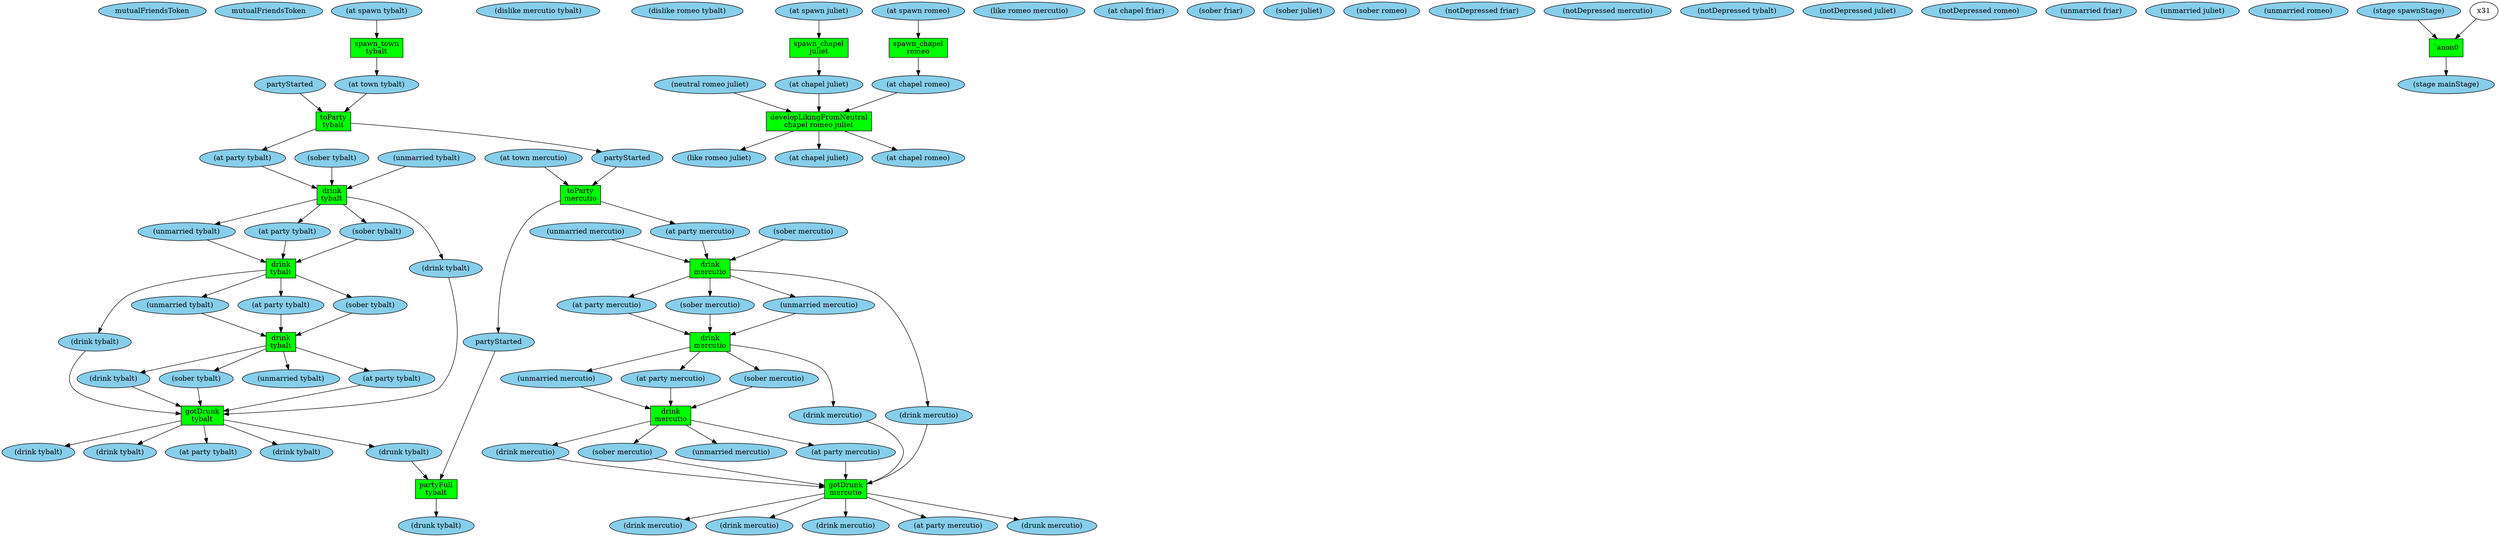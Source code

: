 digraph {
x27 [style=filled,fillcolor=skyblue,label="mutualFriendsToken"];
x26 [style=filled,fillcolor=skyblue,label="mutualFriendsToken"];
x25 [style=filled,fillcolor=skyblue,label="partyStarted"];
x24 [style=filled,fillcolor=skyblue,label="(dislike mercutio tybalt)"];
x23 [style=filled,fillcolor=skyblue,label="(dislike romeo tybalt)"];
x22 [style=filled,fillcolor=skyblue,label="(neutral romeo juliet)"];
x21 [style=filled,fillcolor=skyblue,label="(like romeo mercutio)"];
x20 [style=filled,fillcolor=skyblue,label="(at chapel friar)"];
x19 [style=filled,fillcolor=skyblue,label="(at town mercutio)"];
x18 [style=filled,fillcolor=skyblue,label="(at spawn tybalt)"];
x17 [style=filled,fillcolor=skyblue,label="(at spawn juliet)"];
x16 [style=filled,fillcolor=skyblue,label="(at spawn romeo)"];
x15 [style=filled,fillcolor=skyblue,label="(sober friar)"];
x14 [style=filled,fillcolor=skyblue,label="(sober mercutio)"];
x13 [style=filled,fillcolor=skyblue,label="(sober tybalt)"];
x12 [style=filled,fillcolor=skyblue,label="(sober juliet)"];
x11 [style=filled,fillcolor=skyblue,label="(sober romeo)"];
x10 [style=filled,fillcolor=skyblue,label="(notDepressed friar)"];
x9 [style=filled,fillcolor=skyblue,label="(notDepressed mercutio)"];
x8 [style=filled,fillcolor=skyblue,label="(notDepressed tybalt)"];
x7 [style=filled,fillcolor=skyblue,label="(notDepressed juliet)"];
x6 [style=filled,fillcolor=skyblue,label="(notDepressed romeo)"];
x5 [style=filled,fillcolor=skyblue,label="(unmarried friar)"];
x4 [style=filled,fillcolor=skyblue,label="(unmarried mercutio)"];
x3 [style=filled,fillcolor=skyblue,label="(unmarried tybalt)"];
x2 [style=filled,fillcolor=skyblue,label="(unmarried juliet)"];
x1 [style=filled,fillcolor=skyblue,label="(unmarried romeo)"];
x0 [style=filled,fillcolor=skyblue,label="(stage spawnStage)"];
t0 [shape=box,style=filled,fillcolor=green,label="spawn_chapel\njuliet"];
x28 [style=filled,fillcolor=skyblue,label="(at chapel juliet)"];
x17 -> t0;
t0 -> x28;
t1 [shape=box,style=filled,fillcolor=green,label="spawn_town\ntybalt"];
x29 [style=filled,fillcolor=skyblue,label="(at town tybalt)"];
x18 -> t1;
t1 -> x29;
t2 [shape=box,style=filled,fillcolor=green,label="spawn_chapel\nromeo"];
x30 [style=filled,fillcolor=skyblue,label="(at chapel romeo)"];
x16 -> t2;
t2 -> x30;
t3 [shape=box,style=filled,fillcolor=green,label="`anon0\n"];
x32 [style=filled,fillcolor=skyblue,label="(stage mainStage)"];
x0 -> t3;
x31 -> t3;
t3 -> x32;
t4 [shape=box,style=filled,fillcolor=green,label="toParty\ntybalt"];
x34 [style=filled,fillcolor=skyblue,label="(at party tybalt)"];
x33 [style=filled,fillcolor=skyblue,label="partyStarted"];
x25 -> t4;
x29 -> t4;
t4 -> x34;
t4 -> x33;
t5 [shape=box,style=filled,fillcolor=green,label="toParty\nmercutio"];
x36 [style=filled,fillcolor=skyblue,label="(at party mercutio)"];
x35 [style=filled,fillcolor=skyblue,label="partyStarted"];
x33 -> t5;
x19 -> t5;
t5 -> x36;
t5 -> x35;
t6 [shape=box,style=filled,fillcolor=green,label="developLikingFromNeutral\nchapel romeo juliet"];
x39 [style=filled,fillcolor=skyblue,label="(like romeo juliet)"];
x38 [style=filled,fillcolor=skyblue,label="(at chapel juliet)"];
x37 [style=filled,fillcolor=skyblue,label="(at chapel romeo)"];
x30 -> t6;
x28 -> t6;
x22 -> t6;
t6 -> x39;
t6 -> x38;
t6 -> x37;
t7 [shape=box,style=filled,fillcolor=green,label="drink\ntybalt"];
x43 [style=filled,fillcolor=skyblue,label="(drink tybalt)"];
x42 [style=filled,fillcolor=skyblue,label="(sober tybalt)"];
x41 [style=filled,fillcolor=skyblue,label="(unmarried tybalt)"];
x40 [style=filled,fillcolor=skyblue,label="(at party tybalt)"];
x34 -> t7;
x3 -> t7;
x13 -> t7;
t7 -> x43;
t7 -> x42;
t7 -> x41;
t7 -> x40;
t8 [shape=box,style=filled,fillcolor=green,label="drink\nmercutio"];
x47 [style=filled,fillcolor=skyblue,label="(drink mercutio)"];
x46 [style=filled,fillcolor=skyblue,label="(sober mercutio)"];
x45 [style=filled,fillcolor=skyblue,label="(unmarried mercutio)"];
x44 [style=filled,fillcolor=skyblue,label="(at party mercutio)"];
x36 -> t8;
x4 -> t8;
x14 -> t8;
t8 -> x47;
t8 -> x46;
t8 -> x45;
t8 -> x44;
t9 [shape=box,style=filled,fillcolor=green,label="drink\ntybalt"];
x51 [style=filled,fillcolor=skyblue,label="(drink tybalt)"];
x50 [style=filled,fillcolor=skyblue,label="(sober tybalt)"];
x49 [style=filled,fillcolor=skyblue,label="(unmarried tybalt)"];
x48 [style=filled,fillcolor=skyblue,label="(at party tybalt)"];
x40 -> t9;
x41 -> t9;
x42 -> t9;
t9 -> x51;
t9 -> x50;
t9 -> x49;
t9 -> x48;
t10 [shape=box,style=filled,fillcolor=green,label="drink\nmercutio"];
x55 [style=filled,fillcolor=skyblue,label="(drink mercutio)"];
x54 [style=filled,fillcolor=skyblue,label="(sober mercutio)"];
x53 [style=filled,fillcolor=skyblue,label="(unmarried mercutio)"];
x52 [style=filled,fillcolor=skyblue,label="(at party mercutio)"];
x44 -> t10;
x45 -> t10;
x46 -> t10;
t10 -> x55;
t10 -> x54;
t10 -> x53;
t10 -> x52;
t11 [shape=box,style=filled,fillcolor=green,label="drink\ntybalt"];
x59 [style=filled,fillcolor=skyblue,label="(drink tybalt)"];
x58 [style=filled,fillcolor=skyblue,label="(sober tybalt)"];
x57 [style=filled,fillcolor=skyblue,label="(unmarried tybalt)"];
x56 [style=filled,fillcolor=skyblue,label="(at party tybalt)"];
x48 -> t11;
x49 -> t11;
x50 -> t11;
t11 -> x59;
t11 -> x58;
t11 -> x57;
t11 -> x56;
t12 [shape=box,style=filled,fillcolor=green,label="gotDrunk\ntybalt"];
x64 [style=filled,fillcolor=skyblue,label="(drunk tybalt)"];
x63 [style=filled,fillcolor=skyblue,label="(drink tybalt)"];
x62 [style=filled,fillcolor=skyblue,label="(drink tybalt)"];
x61 [style=filled,fillcolor=skyblue,label="(drink tybalt)"];
x60 [style=filled,fillcolor=skyblue,label="(at party tybalt)"];
x56 -> t12;
x43 -> t12;
x51 -> t12;
x59 -> t12;
x58 -> t12;
t12 -> x64;
t12 -> x63;
t12 -> x62;
t12 -> x61;
t12 -> x60;
t13 [shape=box,style=filled,fillcolor=green,label="partyFull\ntybalt"];
x65 [style=filled,fillcolor=skyblue,label="(drunk tybalt)"];
x35 -> t13;
x64 -> t13;
t13 -> x65;
t14 [shape=box,style=filled,fillcolor=green,label="drink\nmercutio"];
x69 [style=filled,fillcolor=skyblue,label="(drink mercutio)"];
x68 [style=filled,fillcolor=skyblue,label="(sober mercutio)"];
x67 [style=filled,fillcolor=skyblue,label="(unmarried mercutio)"];
x66 [style=filled,fillcolor=skyblue,label="(at party mercutio)"];
x52 -> t14;
x53 -> t14;
x54 -> t14;
t14 -> x69;
t14 -> x68;
t14 -> x67;
t14 -> x66;
t15 [shape=box,style=filled,fillcolor=green,label="gotDrunk\nmercutio"];
x74 [style=filled,fillcolor=skyblue,label="(drunk mercutio)"];
x73 [style=filled,fillcolor=skyblue,label="(drink mercutio)"];
x72 [style=filled,fillcolor=skyblue,label="(drink mercutio)"];
x71 [style=filled,fillcolor=skyblue,label="(drink mercutio)"];
x70 [style=filled,fillcolor=skyblue,label="(at party mercutio)"];
x66 -> t15;
x47 -> t15;
x55 -> t15;
x69 -> t15;
x68 -> t15;
t15 -> x74;
t15 -> x73;
t15 -> x72;
t15 -> x71;
t15 -> x70;
}
